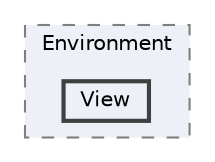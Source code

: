 digraph "C:/Users/むずでょ/Documents/Unity Projects/RMU-1-00-00-Research/Assets/RPGMaker/Codebase/Editor/Hierarchy/Region/Environment/View"
{
 // LATEX_PDF_SIZE
  bgcolor="transparent";
  edge [fontname=Helvetica,fontsize=10,labelfontname=Helvetica,labelfontsize=10];
  node [fontname=Helvetica,fontsize=10,shape=box,height=0.2,width=0.4];
  compound=true
  subgraph clusterdir_0154ec12fda403d0991f23ec259666f4 {
    graph [ bgcolor="#edf0f7", pencolor="grey50", label="Environment", fontname=Helvetica,fontsize=10 style="filled,dashed", URL="dir_0154ec12fda403d0991f23ec259666f4.html",tooltip=""]
  dir_2acd7c7ce379e30e6d286f17419e5a2a [label="View", fillcolor="#edf0f7", color="grey25", style="filled,bold", URL="dir_2acd7c7ce379e30e6d286f17419e5a2a.html",tooltip=""];
  }
}
